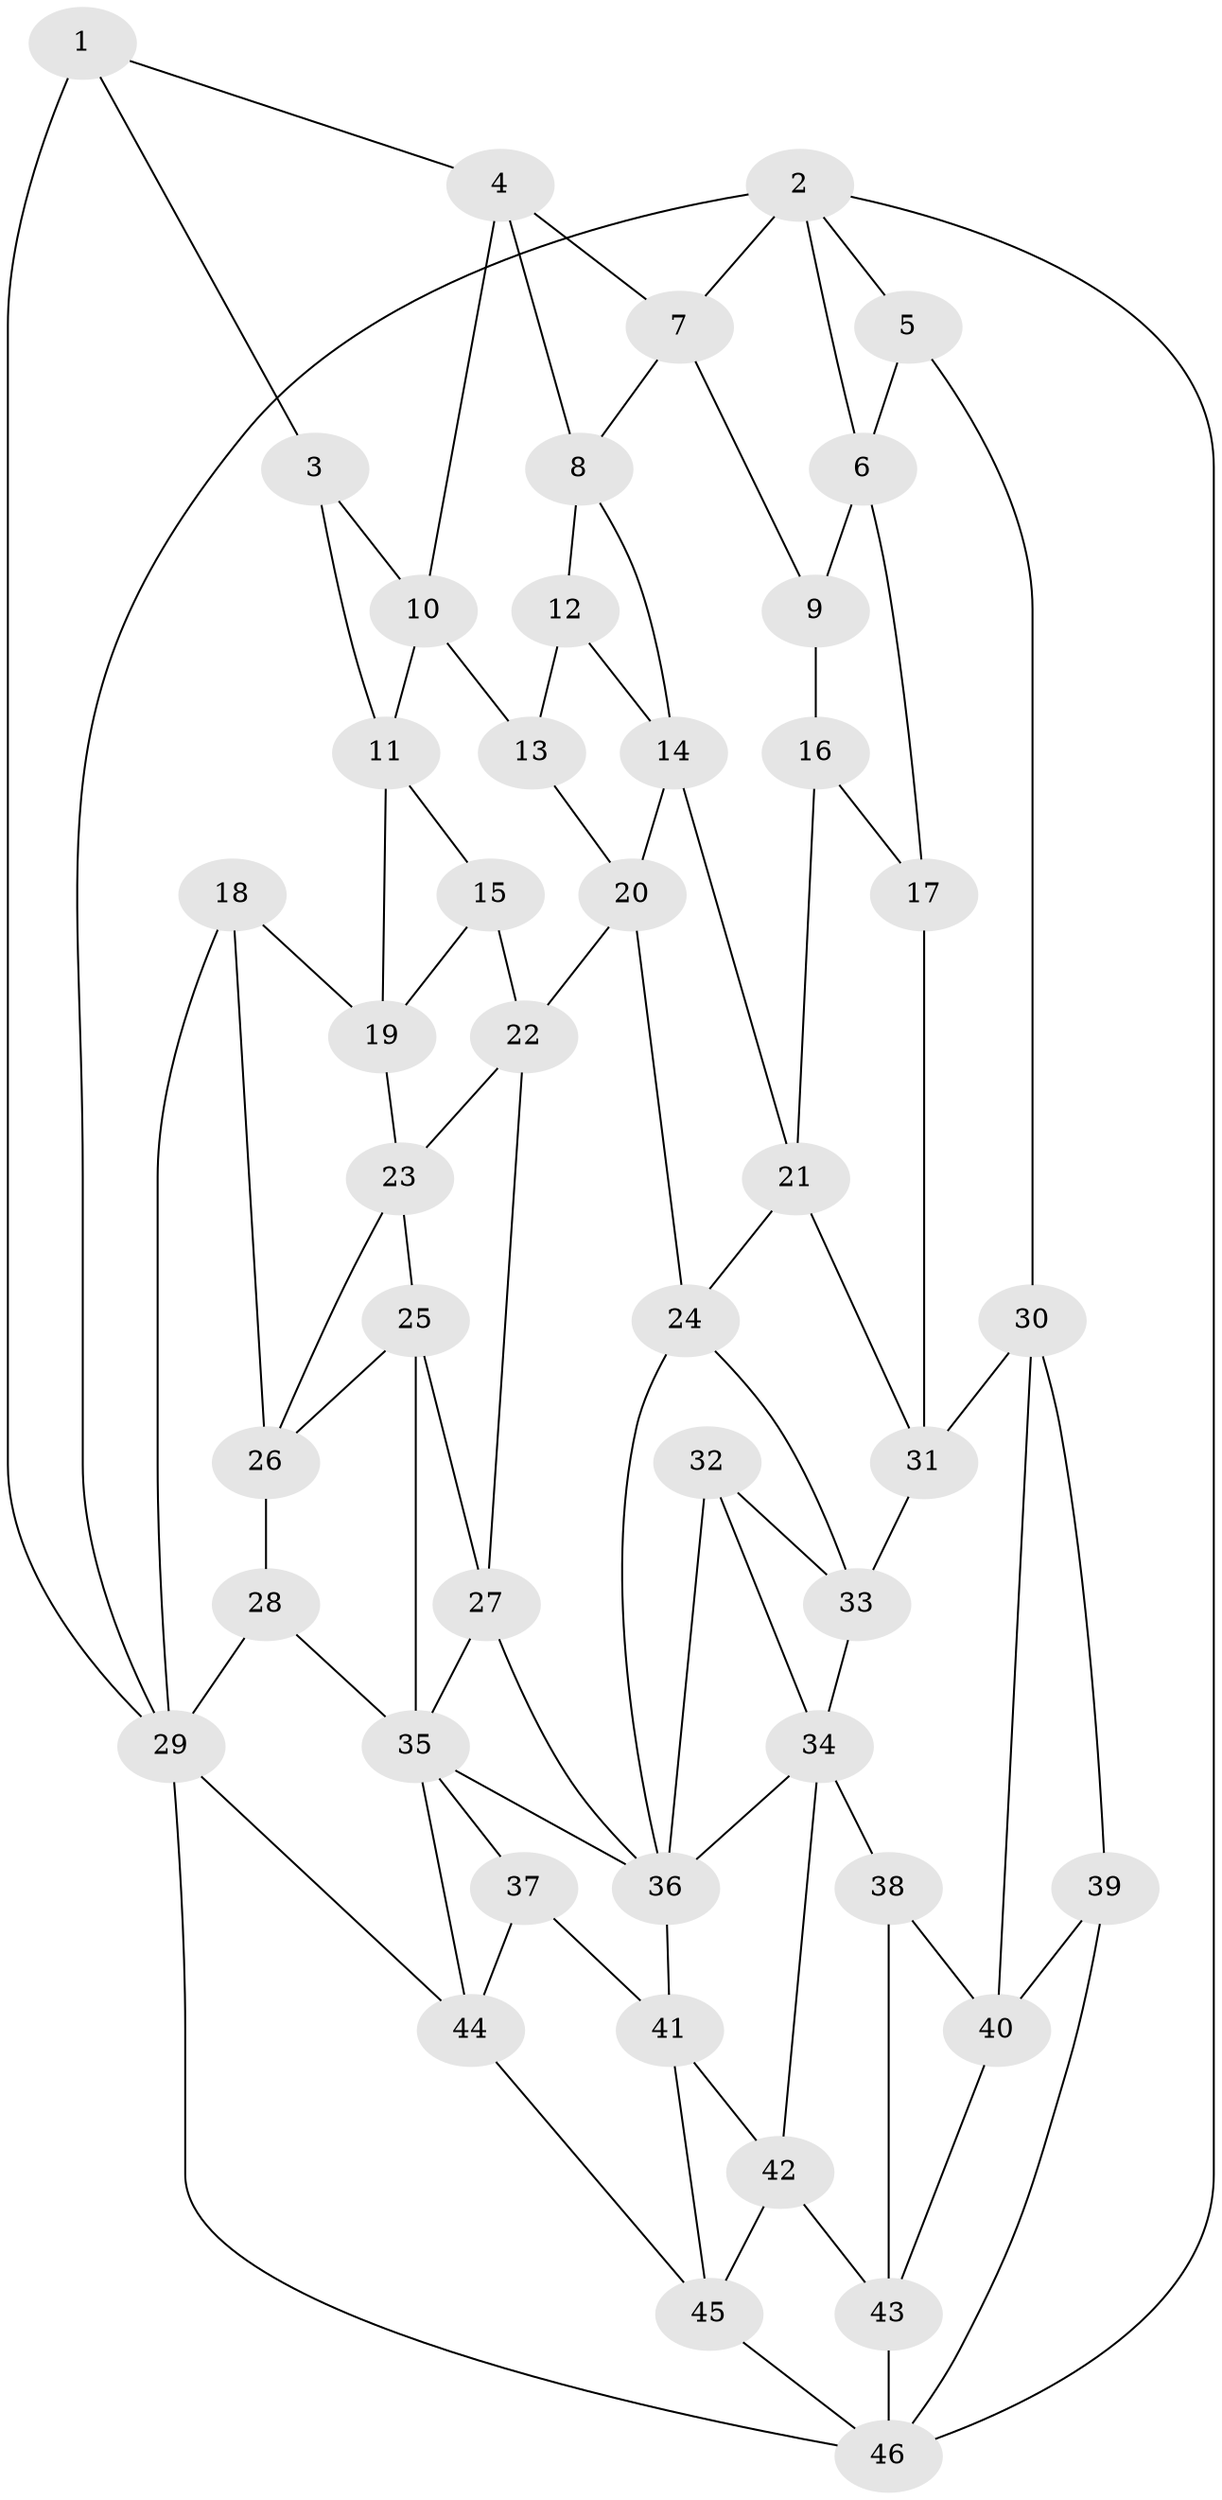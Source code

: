 // original degree distribution, {3: 0.021739130434782608, 5: 0.5434782608695652, 4: 0.22826086956521738, 6: 0.20652173913043478}
// Generated by graph-tools (version 1.1) at 2025/27/03/09/25 03:27:07]
// undirected, 46 vertices, 89 edges
graph export_dot {
graph [start="1"]
  node [color=gray90,style=filled];
  1;
  2;
  3;
  4;
  5;
  6;
  7;
  8;
  9;
  10;
  11;
  12;
  13;
  14;
  15;
  16;
  17;
  18;
  19;
  20;
  21;
  22;
  23;
  24;
  25;
  26;
  27;
  28;
  29;
  30;
  31;
  32;
  33;
  34;
  35;
  36;
  37;
  38;
  39;
  40;
  41;
  42;
  43;
  44;
  45;
  46;
  1 -- 3 [weight=1.0];
  1 -- 4 [weight=1.0];
  1 -- 29 [weight=1.0];
  2 -- 5 [weight=1.0];
  2 -- 6 [weight=1.0];
  2 -- 7 [weight=1.0];
  2 -- 29 [weight=1.0];
  2 -- 46 [weight=1.0];
  3 -- 10 [weight=1.0];
  3 -- 11 [weight=1.0];
  4 -- 7 [weight=1.0];
  4 -- 8 [weight=1.0];
  4 -- 10 [weight=1.0];
  5 -- 6 [weight=1.0];
  5 -- 30 [weight=1.0];
  6 -- 9 [weight=1.0];
  6 -- 17 [weight=1.0];
  7 -- 8 [weight=1.0];
  7 -- 9 [weight=1.0];
  8 -- 12 [weight=1.0];
  8 -- 14 [weight=1.0];
  9 -- 16 [weight=2.0];
  10 -- 11 [weight=1.0];
  10 -- 13 [weight=1.0];
  11 -- 15 [weight=1.0];
  11 -- 19 [weight=1.0];
  12 -- 13 [weight=2.0];
  12 -- 14 [weight=1.0];
  13 -- 20 [weight=1.0];
  14 -- 20 [weight=1.0];
  14 -- 21 [weight=1.0];
  15 -- 19 [weight=1.0];
  15 -- 22 [weight=1.0];
  16 -- 17 [weight=1.0];
  16 -- 21 [weight=1.0];
  17 -- 31 [weight=1.0];
  18 -- 19 [weight=1.0];
  18 -- 26 [weight=1.0];
  18 -- 29 [weight=1.0];
  19 -- 23 [weight=1.0];
  20 -- 22 [weight=1.0];
  20 -- 24 [weight=1.0];
  21 -- 24 [weight=1.0];
  21 -- 31 [weight=1.0];
  22 -- 23 [weight=1.0];
  22 -- 27 [weight=1.0];
  23 -- 25 [weight=1.0];
  23 -- 26 [weight=1.0];
  24 -- 33 [weight=1.0];
  24 -- 36 [weight=1.0];
  25 -- 26 [weight=1.0];
  25 -- 27 [weight=1.0];
  25 -- 35 [weight=1.0];
  26 -- 28 [weight=1.0];
  27 -- 35 [weight=1.0];
  27 -- 36 [weight=1.0];
  28 -- 29 [weight=1.0];
  28 -- 35 [weight=1.0];
  29 -- 44 [weight=1.0];
  29 -- 46 [weight=1.0];
  30 -- 31 [weight=1.0];
  30 -- 39 [weight=1.0];
  30 -- 40 [weight=1.0];
  31 -- 33 [weight=1.0];
  32 -- 33 [weight=2.0];
  32 -- 34 [weight=1.0];
  32 -- 36 [weight=1.0];
  33 -- 34 [weight=2.0];
  34 -- 36 [weight=1.0];
  34 -- 38 [weight=1.0];
  34 -- 42 [weight=1.0];
  35 -- 36 [weight=1.0];
  35 -- 37 [weight=1.0];
  35 -- 44 [weight=1.0];
  36 -- 41 [weight=1.0];
  37 -- 41 [weight=1.0];
  37 -- 44 [weight=1.0];
  38 -- 40 [weight=1.0];
  38 -- 43 [weight=1.0];
  39 -- 40 [weight=1.0];
  39 -- 46 [weight=1.0];
  40 -- 43 [weight=1.0];
  41 -- 42 [weight=1.0];
  41 -- 45 [weight=1.0];
  42 -- 43 [weight=1.0];
  42 -- 45 [weight=1.0];
  43 -- 46 [weight=1.0];
  44 -- 45 [weight=1.0];
  45 -- 46 [weight=1.0];
}
